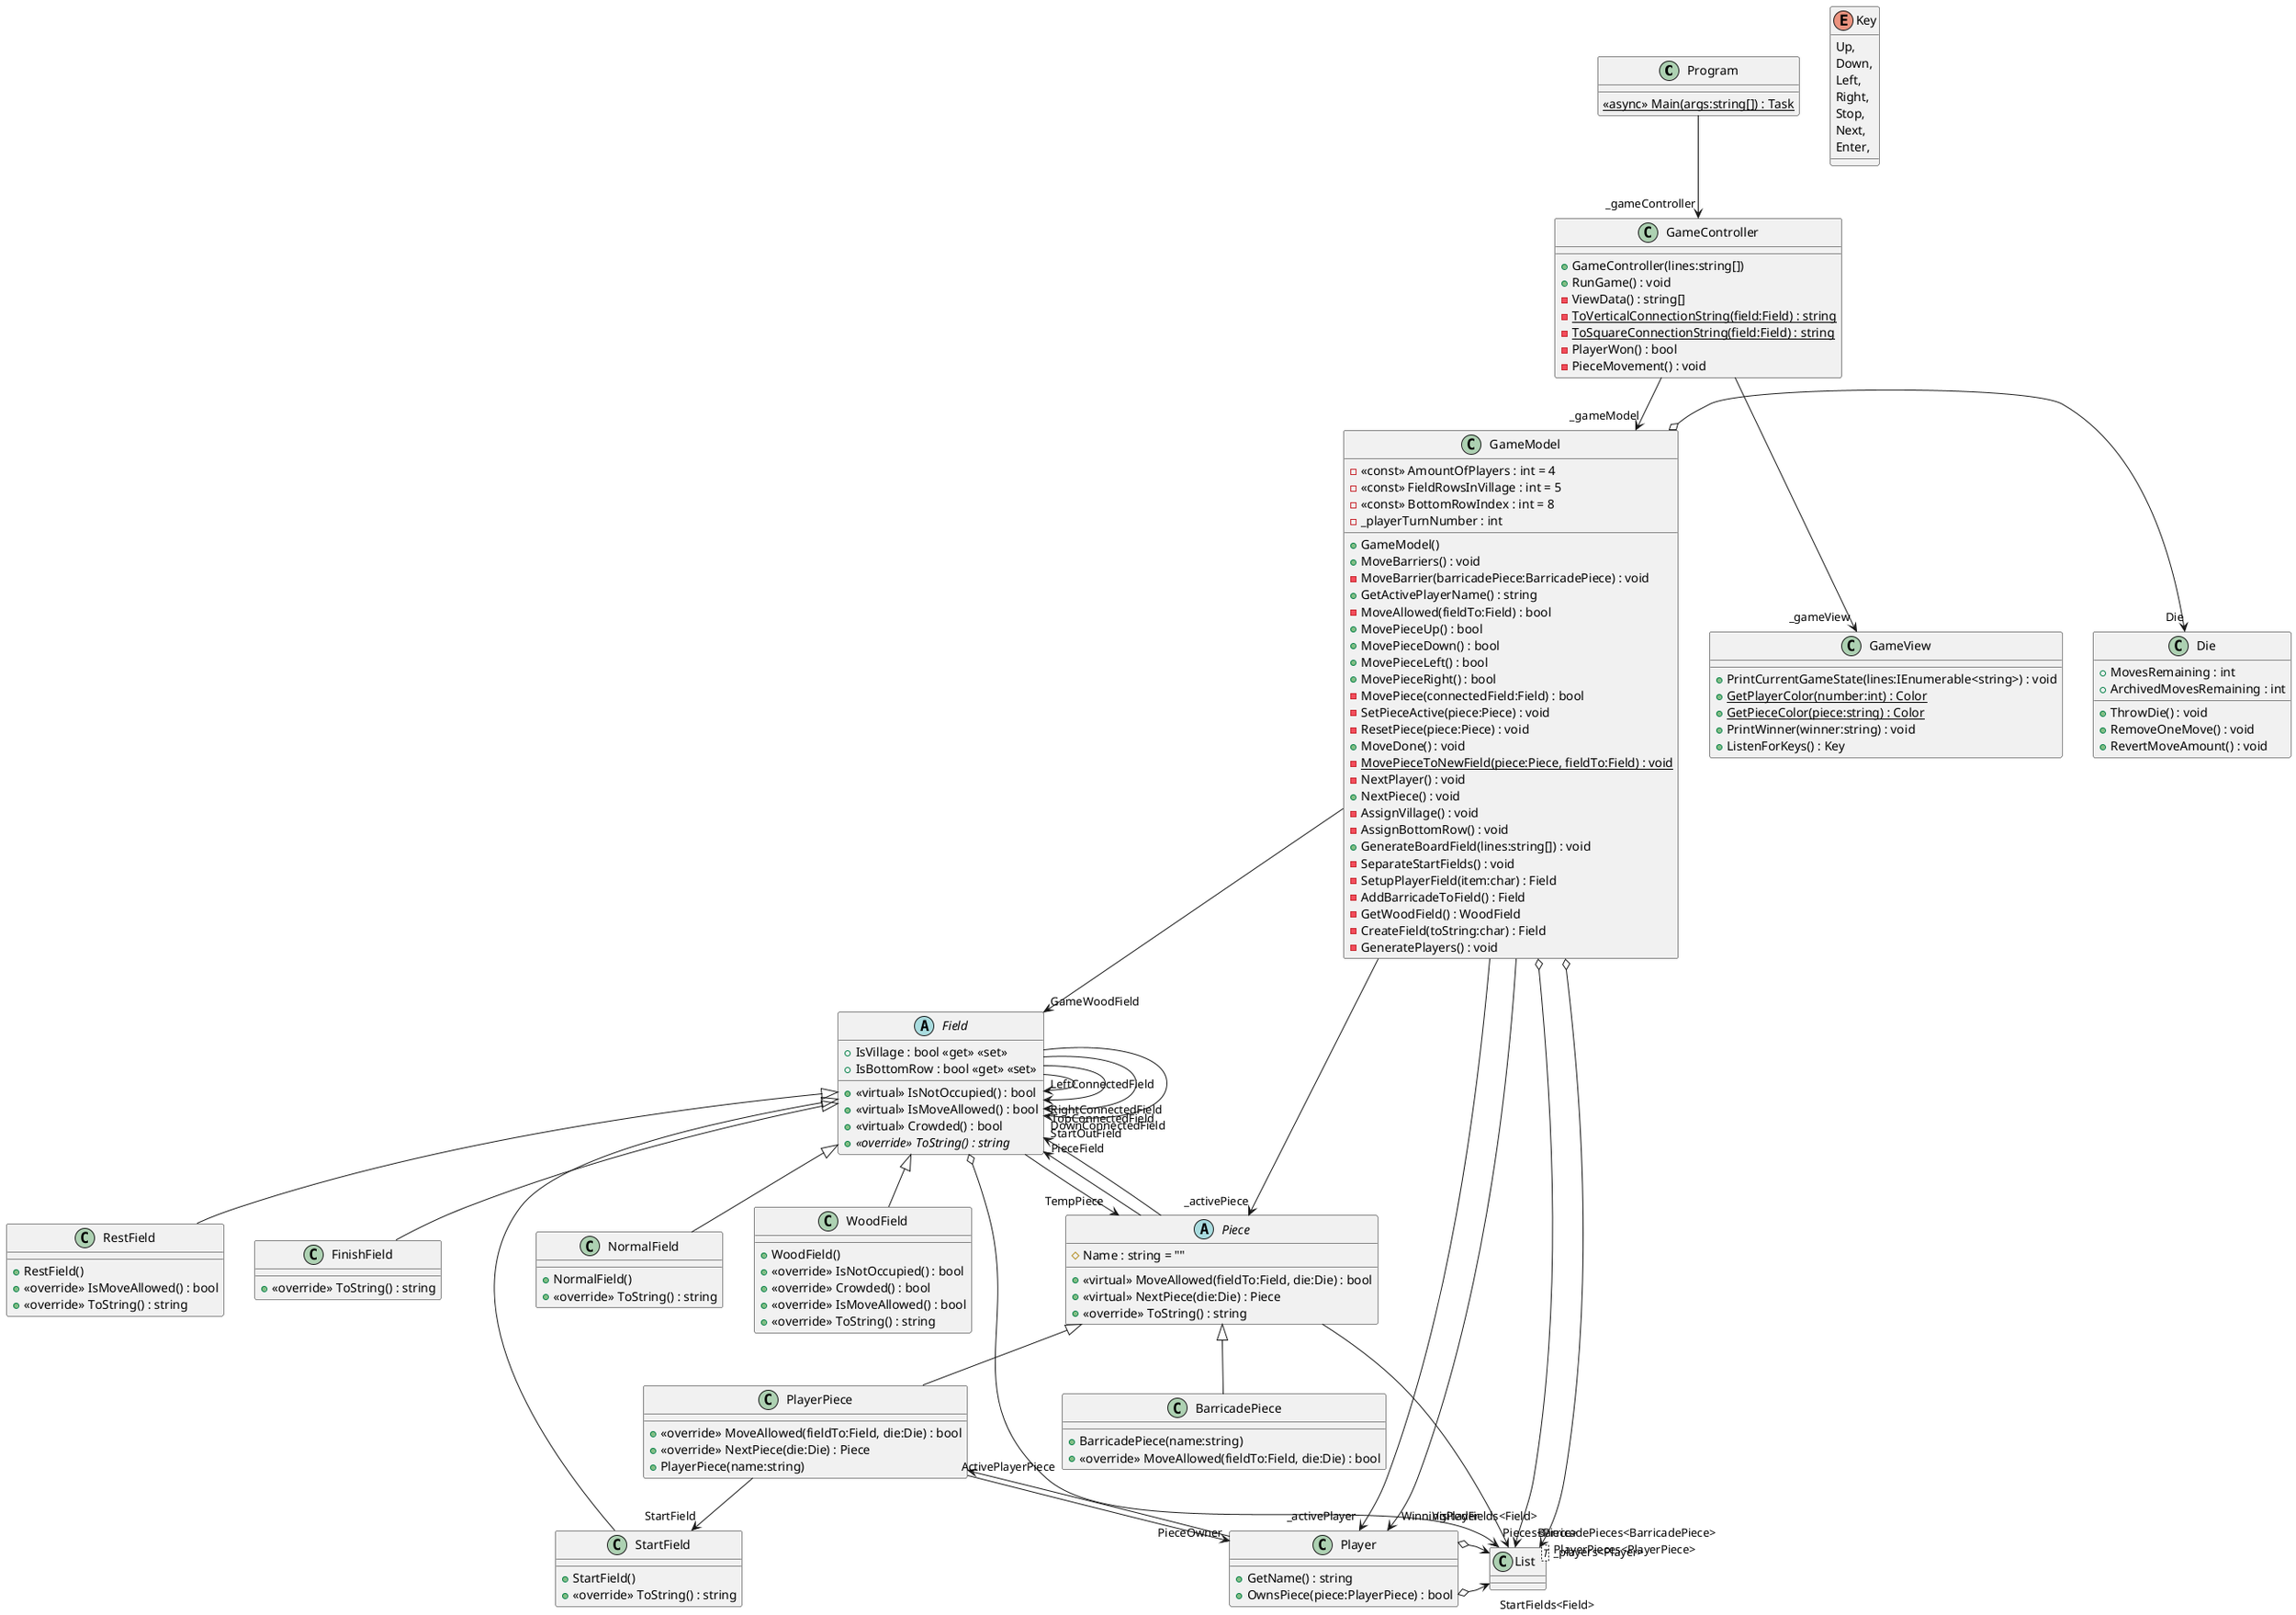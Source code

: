 @startuml
class Program {
    {static} <<async>> Main(args:string[]) : Task
}
Program --> "_gameController" GameController
abstract class Piece {
    # Name : string = ""
    + <<virtual>> MoveAllowed(fieldTo:Field, die:Die) : bool
    + <<virtual>> NextPiece(die:Die) : Piece
    + <<override>> ToString() : string
}
class "List"<T> {
}
Piece --> "VisitedFields<Field>" "List"
Piece --> "PieceField" Field
Piece --> "StartOutField" Field
class WoodField {
    + WoodField()
    + <<override>> IsNotOccupied() : bool
    + <<override>> Crowded() : bool
    + <<override>> IsMoveAllowed() : bool
    + <<override>> ToString() : string
}
Field <|-- WoodField
abstract class Field {
    + <<virtual>> IsNotOccupied() : bool
    + IsVillage : bool <<get>> <<set>>
    + IsBottomRow : bool <<get>> <<set>>
    + <<virtual>> IsMoveAllowed() : bool
    + <<virtual>> Crowded() : bool
    + {abstract} <<override>> ToString() : string
}
class "List"<T> {
}
Field o-> "Pieces<Piece>" "List"
Field --> "TempPiece" Piece
Field --> "LeftConnectedField" Field
Field --> "RightConnectedField" Field
Field --> "TopConnectedField" Field
Field --> "DownConnectedField" Field
class Player {
    + GetName() : string
    + OwnsPiece(piece:PlayerPiece) : bool
}
class "List"<T> {
}
Player o-> "StartFields<Field>" "List"
Player o-> "PlayerPieces<PlayerPiece>" "List"
Player --> "ActivePlayerPiece" PlayerPiece
class Die {
    + MovesRemaining : int
    + ArchivedMovesRemaining : int
    + ThrowDie() : void
    + RemoveOneMove() : void
    + RevertMoveAmount() : void
}
class GameModel {
    - <<const>> AmountOfPlayers : int = 4
    - <<const>> FieldRowsInVillage : int = 5
    - <<const>> BottomRowIndex : int = 8
    - _playerTurnNumber : int
    + GameModel()
    + MoveBarriers() : void
    - MoveBarrier(barricadePiece:BarricadePiece) : void
    + GetActivePlayerName() : string
    - MoveAllowed(fieldTo:Field) : bool
    + MovePieceUp() : bool
    + MovePieceDown() : bool
    + MovePieceLeft() : bool
    + MovePieceRight() : bool
    - MovePiece(connectedField:Field) : bool
    - SetPieceActive(piece:Piece) : void
    - ResetPiece(piece:Piece) : void
    + MoveDone() : void
    - {static} MovePieceToNewField(piece:Piece, fieldTo:Field) : void
    - NextPlayer() : void
    + NextPiece() : void
    - AssignVillage() : void
    - AssignBottomRow() : void
    + GenerateBoardField(lines:string[]) : void
    - SeparateStartFields() : void
    - SetupPlayerField(item:char) : Field
    - AddBarricadeToField() : Field
    - GetWoodField() : WoodField
    - CreateField(toString:char) : Field
    - GeneratePlayers() : void
}
class "List"<T> {
}
GameModel o-> "BarricadePieces<BarricadePiece>" "List"
GameModel o-> "_players<Player>" "List"
GameModel --> "_activePiece" Piece
GameModel --> "_activePlayer" Player
GameModel --> "WinningPlayer" Player
GameModel --> "GameWoodField" Field
GameModel o-> "Die" Die
class StartField {
    + StartField()
    + <<override>> ToString() : string
}
Field <|-- StartField
class RestField {
    + RestField()
    + <<override>> IsMoveAllowed() : bool
    + <<override>> ToString() : string
}
Field <|-- RestField
class PlayerPiece {
    + <<override>> MoveAllowed(fieldTo:Field, die:Die) : bool
    + <<override>> NextPiece(die:Die) : Piece
    + PlayerPiece(name:string)
}
Piece <|-- PlayerPiece
PlayerPiece --> "StartField" StartField
PlayerPiece --> "PieceOwner" Player
class BarricadePiece {
    + BarricadePiece(name:string)
    + <<override>> MoveAllowed(fieldTo:Field, die:Die) : bool
}
Piece <|-- BarricadePiece
class FinishField {
    + <<override>> ToString() : string
}
Field <|-- FinishField
class NormalField {
    + NormalField()
    + <<override>> ToString() : string
}
Field <|-- NormalField
class GameView {
    + PrintCurrentGameState(lines:IEnumerable<string>) : void
    + {static} GetPlayerColor(number:int) : Color
    + {static} GetPieceColor(piece:string) : Color
    + PrintWinner(winner:string) : void
    + ListenForKeys() : Key
}
enum Key {
    Up,
    Down,
    Left,
    Right,
    Stop,
    Next,
    Enter,
}
class GameController {
    + GameController(lines:string[])
    + RunGame() : void
    - ViewData() : string[]
    - {static} ToVerticalConnectionString(field:Field) : string
    - {static} ToSquareConnectionString(field:Field) : string
    - PlayerWon() : bool
    - PieceMovement() : void
}
GameController --> "_gameView" GameView
GameController --> "_gameModel" GameModel
@enduml
